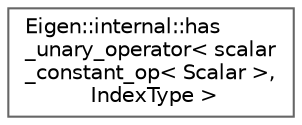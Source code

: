 digraph "类继承关系图"
{
 // LATEX_PDF_SIZE
  bgcolor="transparent";
  edge [fontname=Helvetica,fontsize=10,labelfontname=Helvetica,labelfontsize=10];
  node [fontname=Helvetica,fontsize=10,shape=box,height=0.2,width=0.4];
  rankdir="LR";
  Node0 [id="Node000000",label="Eigen::internal::has\l_unary_operator\< scalar\l_constant_op\< Scalar \>,\l IndexType \>",height=0.2,width=0.4,color="grey40", fillcolor="white", style="filled",URL="$struct_eigen_1_1internal_1_1has__unary__operator_3_01scalar__constant__op_3_01_scalar_01_4_00_01_index_type_01_4.html",tooltip=" "];
}
